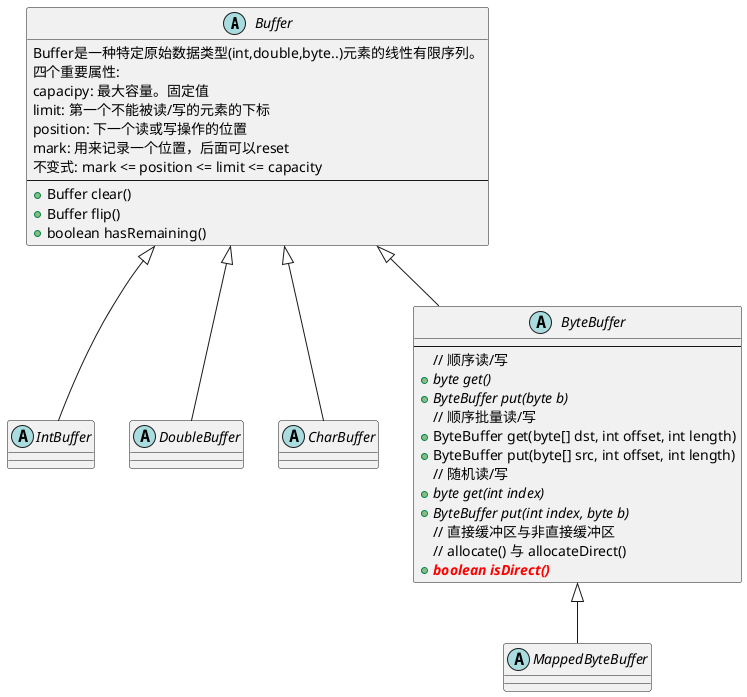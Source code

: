 @startuml

abstract class Buffer {
    Buffer是一种特定原始数据类型(int,double,byte..)元素的线性有限序列。
    四个重要属性:
    capacipy: 最大容量。固定值
    limit: 第一个不能被读/写的元素的下标
    position: 下一个读或写操作的位置
    mark: 用来记录一个位置，后面可以reset
    不变式: mark <= position <= limit <= capacity
    ---
    +Buffer clear()
    +Buffer flip()
    +boolean hasRemaining()
}

abstract class IntBuffer extends Buffer

abstract class DoubleBuffer extends Buffer

abstract class CharBuffer extends Buffer

abstract class ByteBuffer extends Buffer {
    ---
    // 顺序读/写
    +{abstract} byte get()
    +{abstract} ByteBuffer put(byte b)
    // 顺序批量读/写
    +ByteBuffer get(byte[] dst, int offset, int length)
    +ByteBuffer put(byte[] src, int offset, int length)
    // 随机读/写
    +{abstract} byte get(int index)
    +{abstract} ByteBuffer put(int index, byte b)
    // 直接缓冲区与非直接缓冲区
    // allocate() 与 allocateDirect()
    +{abstract} <font color="red"><b>boolean isDirect()
}

abstract class MappedByteBuffer extends ByteBuffer
@enduml